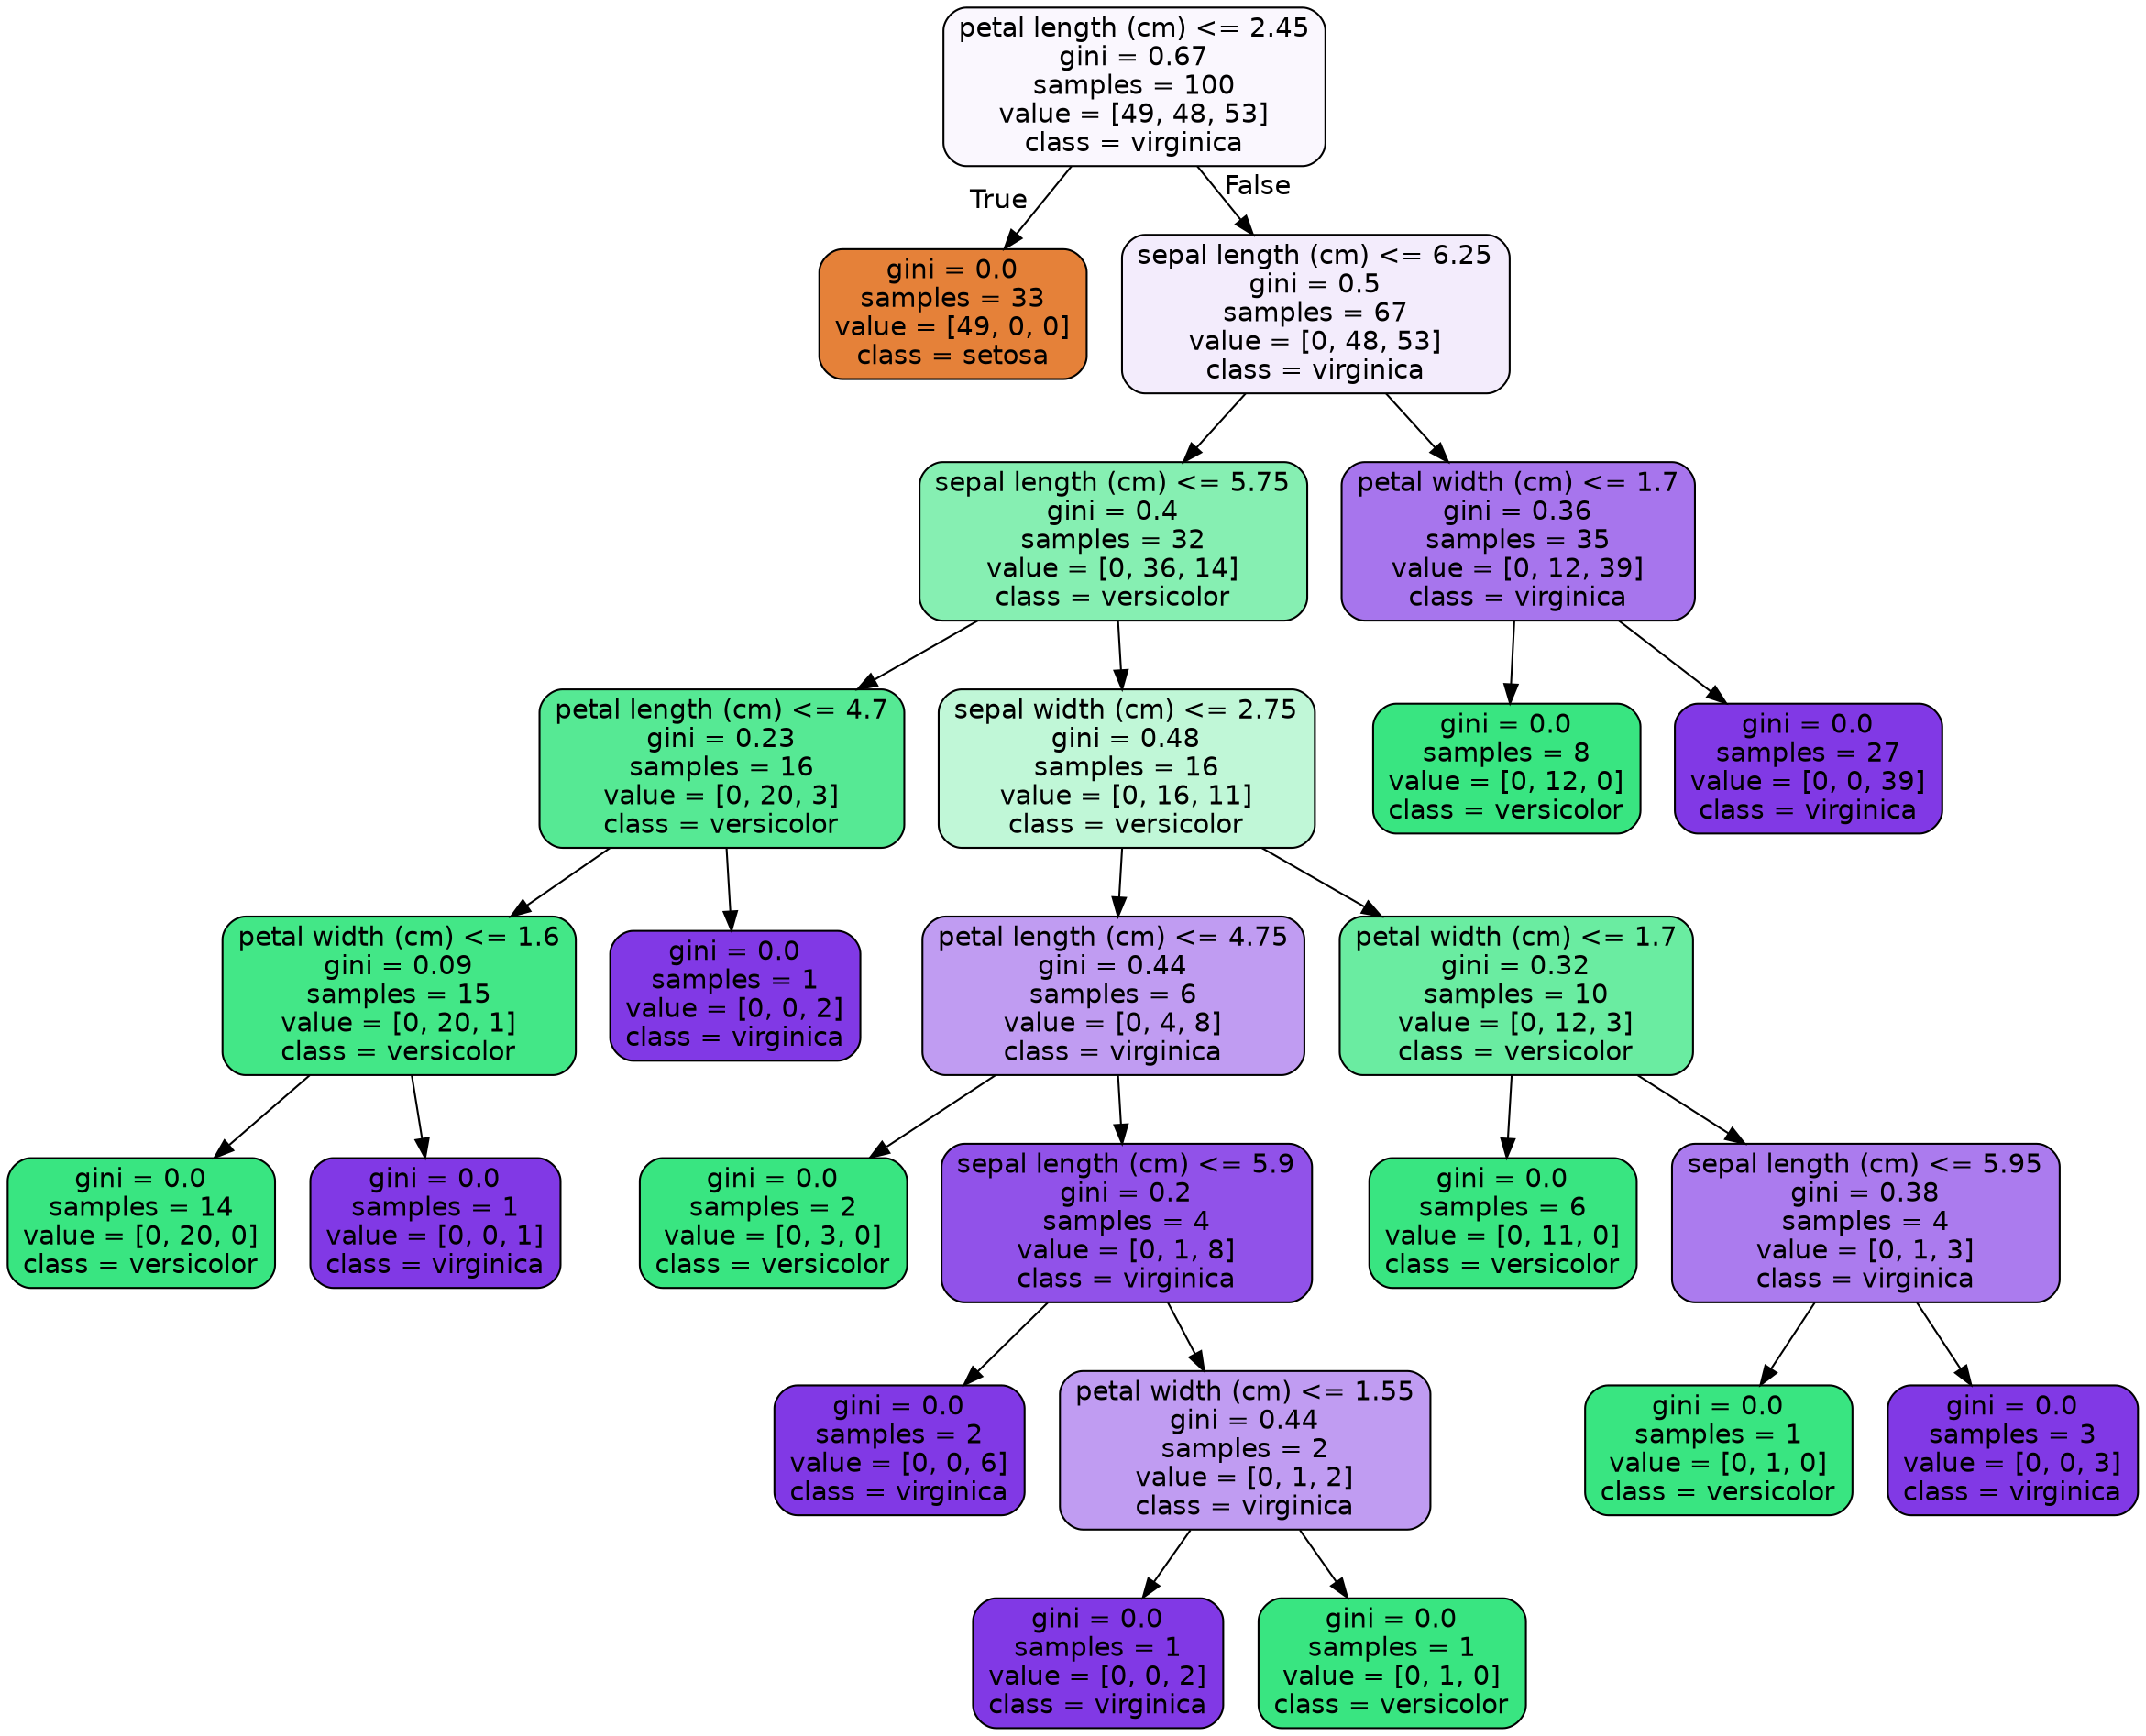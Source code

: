 digraph Tree {
node [shape=box, style="filled, rounded", color="black", fontname=helvetica] ;
edge [fontname=helvetica] ;
0 [label="petal length (cm) <= 2.45\ngini = 0.67\nsamples = 100\nvalue = [49, 48, 53]\nclass = virginica", fillcolor="#8139e50a"] ;
1 [label="gini = 0.0\nsamples = 33\nvalue = [49, 0, 0]\nclass = setosa", fillcolor="#e58139ff"] ;
0 -> 1 [labeldistance=2.5, labelangle=45, headlabel="True"] ;
2 [label="sepal length (cm) <= 6.25\ngini = 0.5\nsamples = 67\nvalue = [0, 48, 53]\nclass = virginica", fillcolor="#8139e518"] ;
0 -> 2 [labeldistance=2.5, labelangle=-45, headlabel="False"] ;
3 [label="sepal length (cm) <= 5.75\ngini = 0.4\nsamples = 32\nvalue = [0, 36, 14]\nclass = versicolor", fillcolor="#39e5819c"] ;
2 -> 3 ;
4 [label="petal length (cm) <= 4.7\ngini = 0.23\nsamples = 16\nvalue = [0, 20, 3]\nclass = versicolor", fillcolor="#39e581d9"] ;
3 -> 4 ;
5 [label="petal width (cm) <= 1.6\ngini = 0.09\nsamples = 15\nvalue = [0, 20, 1]\nclass = versicolor", fillcolor="#39e581f2"] ;
4 -> 5 ;
6 [label="gini = 0.0\nsamples = 14\nvalue = [0, 20, 0]\nclass = versicolor", fillcolor="#39e581ff"] ;
5 -> 6 ;
7 [label="gini = 0.0\nsamples = 1\nvalue = [0, 0, 1]\nclass = virginica", fillcolor="#8139e5ff"] ;
5 -> 7 ;
8 [label="gini = 0.0\nsamples = 1\nvalue = [0, 0, 2]\nclass = virginica", fillcolor="#8139e5ff"] ;
4 -> 8 ;
9 [label="sepal width (cm) <= 2.75\ngini = 0.48\nsamples = 16\nvalue = [0, 16, 11]\nclass = versicolor", fillcolor="#39e58150"] ;
3 -> 9 ;
10 [label="petal length (cm) <= 4.75\ngini = 0.44\nsamples = 6\nvalue = [0, 4, 8]\nclass = virginica", fillcolor="#8139e57f"] ;
9 -> 10 ;
11 [label="gini = 0.0\nsamples = 2\nvalue = [0, 3, 0]\nclass = versicolor", fillcolor="#39e581ff"] ;
10 -> 11 ;
12 [label="sepal length (cm) <= 5.9\ngini = 0.2\nsamples = 4\nvalue = [0, 1, 8]\nclass = virginica", fillcolor="#8139e5df"] ;
10 -> 12 ;
13 [label="gini = 0.0\nsamples = 2\nvalue = [0, 0, 6]\nclass = virginica", fillcolor="#8139e5ff"] ;
12 -> 13 ;
14 [label="petal width (cm) <= 1.55\ngini = 0.44\nsamples = 2\nvalue = [0, 1, 2]\nclass = virginica", fillcolor="#8139e57f"] ;
12 -> 14 ;
15 [label="gini = 0.0\nsamples = 1\nvalue = [0, 0, 2]\nclass = virginica", fillcolor="#8139e5ff"] ;
14 -> 15 ;
16 [label="gini = 0.0\nsamples = 1\nvalue = [0, 1, 0]\nclass = versicolor", fillcolor="#39e581ff"] ;
14 -> 16 ;
17 [label="petal width (cm) <= 1.7\ngini = 0.32\nsamples = 10\nvalue = [0, 12, 3]\nclass = versicolor", fillcolor="#39e581bf"] ;
9 -> 17 ;
18 [label="gini = 0.0\nsamples = 6\nvalue = [0, 11, 0]\nclass = versicolor", fillcolor="#39e581ff"] ;
17 -> 18 ;
19 [label="sepal length (cm) <= 5.95\ngini = 0.38\nsamples = 4\nvalue = [0, 1, 3]\nclass = virginica", fillcolor="#8139e5aa"] ;
17 -> 19 ;
20 [label="gini = 0.0\nsamples = 1\nvalue = [0, 1, 0]\nclass = versicolor", fillcolor="#39e581ff"] ;
19 -> 20 ;
21 [label="gini = 0.0\nsamples = 3\nvalue = [0, 0, 3]\nclass = virginica", fillcolor="#8139e5ff"] ;
19 -> 21 ;
22 [label="petal width (cm) <= 1.7\ngini = 0.36\nsamples = 35\nvalue = [0, 12, 39]\nclass = virginica", fillcolor="#8139e5b1"] ;
2 -> 22 ;
23 [label="gini = 0.0\nsamples = 8\nvalue = [0, 12, 0]\nclass = versicolor", fillcolor="#39e581ff"] ;
22 -> 23 ;
24 [label="gini = 0.0\nsamples = 27\nvalue = [0, 0, 39]\nclass = virginica", fillcolor="#8139e5ff"] ;
22 -> 24 ;
}